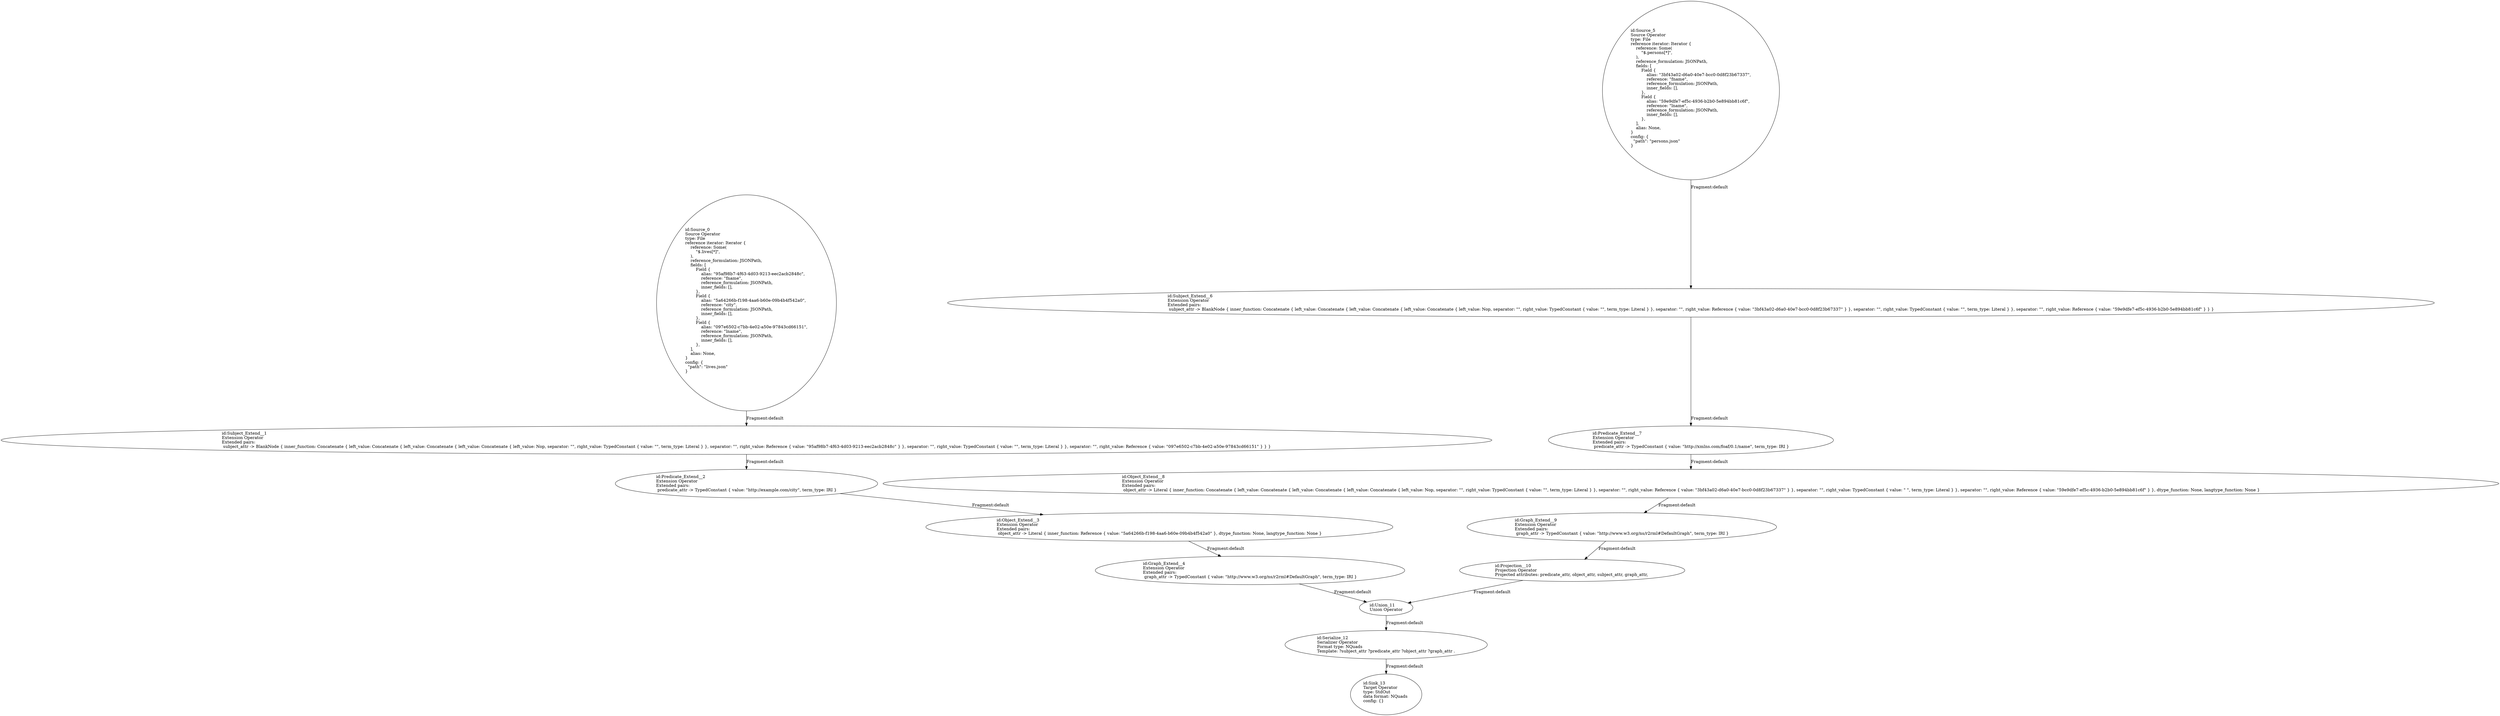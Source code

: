 digraph {
    0 [ label = "id:Source_0 \lSource Operator\ltype: File \lreference iterator: Iterator {\l    reference: Some(\l        \"$.lives[*]\",\l    ),\l    reference_formulation: JSONPath,\l    fields: [\l        Field {\l            alias: \"95af98b7-4f63-4d03-9213-eec2acb2848c\",\l            reference: \"fname\",\l            reference_formulation: JSONPath,\l            inner_fields: [],\l        },\l        Field {\l            alias: \"5a64266b-f198-4aa6-b60e-09b4b4f542a0\",\l            reference: \"city\",\l            reference_formulation: JSONPath,\l            inner_fields: [],\l        },\l        Field {\l            alias: \"097e6502-c7bb-4e02-a50e-97843cd66151\",\l            reference: \"lname\",\l            reference_formulation: JSONPath,\l            inner_fields: [],\l        },\l    ],\l    alias: None,\l} \lconfig: {\l  \"path\": \"lives.json\"\l}\l             " ]
    1 [ label = "id:Subject_Extend__1 \lExtension Operator\lExtended pairs: \l subject_attr -> BlankNode { inner_function: Concatenate { left_value: Concatenate { left_value: Concatenate { left_value: Concatenate { left_value: Nop, separator: \"\", right_value: TypedConstant { value: \"\", term_type: Literal } }, separator: \"\", right_value: Reference { value: \"95af98b7-4f63-4d03-9213-eec2acb2848c\" } }, separator: \"\", right_value: TypedConstant { value: \"\", term_type: Literal } }, separator: \"\", right_value: Reference { value: \"097e6502-c7bb-4e02-a50e-97843cd66151\" } } }" ]
    2 [ label = "id:Predicate_Extend__2 \lExtension Operator\lExtended pairs: \l predicate_attr -> TypedConstant { value: \"http://example.com/city\", term_type: IRI }" ]
    3 [ label = "id:Object_Extend__3 \lExtension Operator\lExtended pairs: \l object_attr -> Literal { inner_function: Reference { value: \"5a64266b-f198-4aa6-b60e-09b4b4f542a0\" }, dtype_function: None, langtype_function: None }" ]
    4 [ label = "id:Graph_Extend__4 \lExtension Operator\lExtended pairs: \l graph_attr -> TypedConstant { value: \"http://www.w3.org/ns/r2rml#DefaultGraph\", term_type: IRI }" ]
    5 [ label = "id:Source_5 \lSource Operator\ltype: File \lreference iterator: Iterator {\l    reference: Some(\l        \"$.persons[*]\",\l    ),\l    reference_formulation: JSONPath,\l    fields: [\l        Field {\l            alias: \"3bf43a02-d6a0-40e7-bcc0-0d8f23b67337\",\l            reference: \"fname\",\l            reference_formulation: JSONPath,\l            inner_fields: [],\l        },\l        Field {\l            alias: \"59e9dfe7-ef5c-4936-b2b0-5e894bb81c6f\",\l            reference: \"lname\",\l            reference_formulation: JSONPath,\l            inner_fields: [],\l        },\l    ],\l    alias: None,\l} \lconfig: {\l  \"path\": \"persons.json\"\l}\l             " ]
    6 [ label = "id:Subject_Extend__6 \lExtension Operator\lExtended pairs: \l subject_attr -> BlankNode { inner_function: Concatenate { left_value: Concatenate { left_value: Concatenate { left_value: Concatenate { left_value: Nop, separator: \"\", right_value: TypedConstant { value: \"\", term_type: Literal } }, separator: \"\", right_value: Reference { value: \"3bf43a02-d6a0-40e7-bcc0-0d8f23b67337\" } }, separator: \"\", right_value: TypedConstant { value: \"\", term_type: Literal } }, separator: \"\", right_value: Reference { value: \"59e9dfe7-ef5c-4936-b2b0-5e894bb81c6f\" } } }" ]
    7 [ label = "id:Predicate_Extend__7 \lExtension Operator\lExtended pairs: \l predicate_attr -> TypedConstant { value: \"http://xmlns.com/foaf/0.1/name\", term_type: IRI }" ]
    8 [ label = "id:Object_Extend__8 \lExtension Operator\lExtended pairs: \l object_attr -> Literal { inner_function: Concatenate { left_value: Concatenate { left_value: Concatenate { left_value: Concatenate { left_value: Nop, separator: \"\", right_value: TypedConstant { value: \"\", term_type: Literal } }, separator: \"\", right_value: Reference { value: \"3bf43a02-d6a0-40e7-bcc0-0d8f23b67337\" } }, separator: \"\", right_value: TypedConstant { value: \" \", term_type: Literal } }, separator: \"\", right_value: Reference { value: \"59e9dfe7-ef5c-4936-b2b0-5e894bb81c6f\" } }, dtype_function: None, langtype_function: None }" ]
    9 [ label = "id:Graph_Extend__9 \lExtension Operator\lExtended pairs: \l graph_attr -> TypedConstant { value: \"http://www.w3.org/ns/r2rml#DefaultGraph\", term_type: IRI }" ]
    10 [ label = "id:Projection__10 \lProjection Operator\lProjected attributes: predicate_attr, object_attr, subject_attr, graph_attr, " ]
    11 [ label = "id:Union_11 \lUnion Operator\l" ]
    12 [ label = "id:Serialize_12 \lSerializer Operator\lFormat type: NQuads\lTemplate: ?subject_attr ?predicate_attr ?object_attr ?graph_attr ." ]
    13 [ label = "id:Sink_13 \lTarget Operator\ltype: StdOut \ldata format: NQuads \lconfig: {}\l             " ]
    0 -> 1 [ label = "Fragment:default" ]
    1 -> 2 [ label = "Fragment:default" ]
    2 -> 3 [ label = "Fragment:default" ]
    3 -> 4 [ label = "Fragment:default" ]
    5 -> 6 [ label = "Fragment:default" ]
    6 -> 7 [ label = "Fragment:default" ]
    7 -> 8 [ label = "Fragment:default" ]
    8 -> 9 [ label = "Fragment:default" ]
    9 -> 10 [ label = "Fragment:default" ]
    4 -> 11 [ label = "Fragment:default" ]
    10 -> 11 [ label = "Fragment:default" ]
    11 -> 12 [ label = "Fragment:default" ]
    12 -> 13 [ label = "Fragment:default" ]
}
